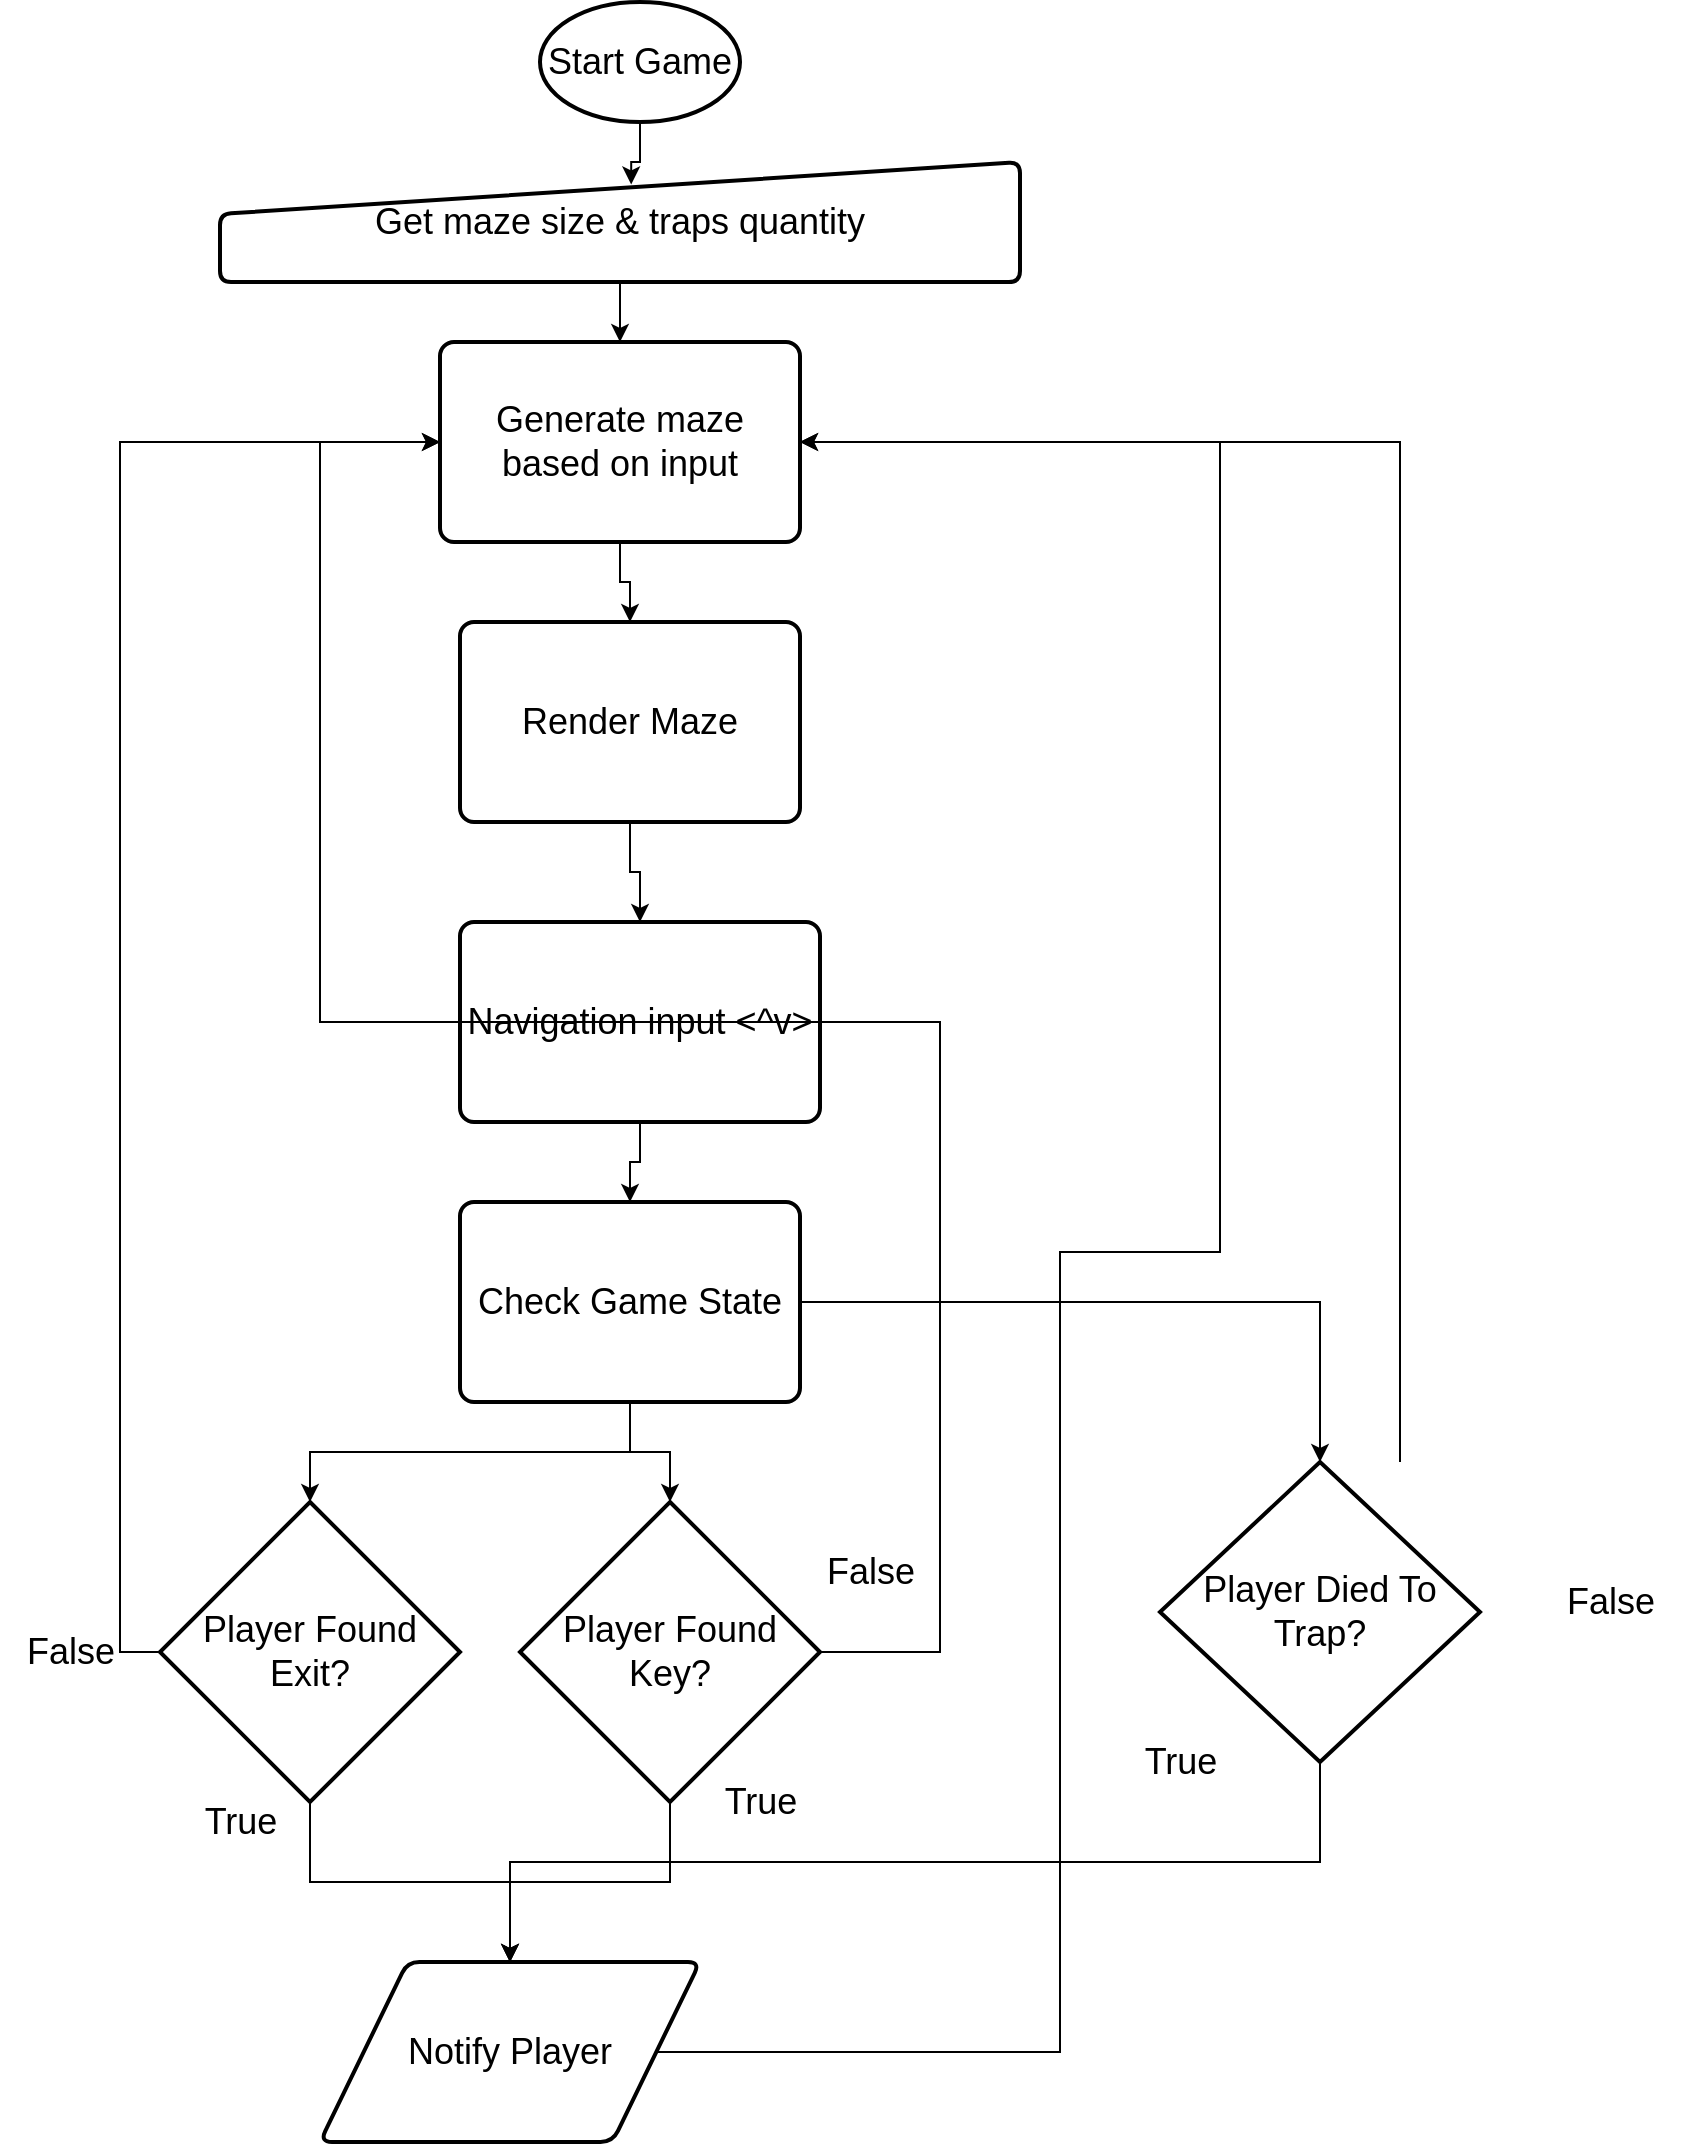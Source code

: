 <mxfile version="24.8.3">
  <diagram name="Page-1" id="-RTBHc4PQP8Oy-unTQjL">
    <mxGraphModel dx="1259" dy="1133" grid="1" gridSize="10" guides="1" tooltips="1" connect="1" arrows="1" fold="1" page="1" pageScale="1" pageWidth="827" pageHeight="1169" math="0" shadow="0">
      <root>
        <mxCell id="0" />
        <mxCell id="1" parent="0" />
        <mxCell id="eaV0kb-oczGV2xedP1AH-1" value="&lt;font style=&quot;font-size: 18px;&quot;&gt;Start Game&lt;/font&gt;" style="strokeWidth=2;html=1;shape=mxgraph.flowchart.start_1;whiteSpace=wrap;" vertex="1" parent="1">
          <mxGeometry x="280" y="50" width="100" height="60" as="geometry" />
        </mxCell>
        <mxCell id="eaV0kb-oczGV2xedP1AH-8" style="edgeStyle=orthogonalEdgeStyle;rounded=0;orthogonalLoop=1;jettySize=auto;html=1;" edge="1" parent="1" source="eaV0kb-oczGV2xedP1AH-2" target="eaV0kb-oczGV2xedP1AH-5">
          <mxGeometry relative="1" as="geometry" />
        </mxCell>
        <mxCell id="eaV0kb-oczGV2xedP1AH-2" value="&lt;span style=&quot;font-size: 18px;&quot;&gt;Get maze size &amp;amp; traps quantity&lt;/span&gt;" style="html=1;strokeWidth=2;shape=manualInput;whiteSpace=wrap;rounded=1;size=26;arcSize=11;" vertex="1" parent="1">
          <mxGeometry x="120" y="130" width="400" height="60" as="geometry" />
        </mxCell>
        <mxCell id="eaV0kb-oczGV2xedP1AH-4" style="edgeStyle=orthogonalEdgeStyle;rounded=0;orthogonalLoop=1;jettySize=auto;html=1;entryX=0.514;entryY=0.187;entryDx=0;entryDy=0;entryPerimeter=0;" edge="1" parent="1" source="eaV0kb-oczGV2xedP1AH-1" target="eaV0kb-oczGV2xedP1AH-2">
          <mxGeometry relative="1" as="geometry" />
        </mxCell>
        <mxCell id="eaV0kb-oczGV2xedP1AH-11" style="edgeStyle=orthogonalEdgeStyle;rounded=0;orthogonalLoop=1;jettySize=auto;html=1;" edge="1" parent="1" source="eaV0kb-oczGV2xedP1AH-5" target="eaV0kb-oczGV2xedP1AH-17">
          <mxGeometry relative="1" as="geometry" />
        </mxCell>
        <mxCell id="eaV0kb-oczGV2xedP1AH-5" value="&lt;font style=&quot;font-size: 18px;&quot;&gt;Generate maze based on input&lt;/font&gt;" style="rounded=1;whiteSpace=wrap;html=1;absoluteArcSize=1;arcSize=14;strokeWidth=2;" vertex="1" parent="1">
          <mxGeometry x="230" y="220" width="180" height="100" as="geometry" />
        </mxCell>
        <mxCell id="eaV0kb-oczGV2xedP1AH-13" style="edgeStyle=orthogonalEdgeStyle;rounded=0;orthogonalLoop=1;jettySize=auto;html=1;" edge="1" parent="1" source="eaV0kb-oczGV2xedP1AH-10" target="eaV0kb-oczGV2xedP1AH-12">
          <mxGeometry relative="1" as="geometry" />
        </mxCell>
        <mxCell id="eaV0kb-oczGV2xedP1AH-10" value="&lt;font style=&quot;font-size: 18px;&quot;&gt;Navigation input &amp;lt;^v&amp;gt;&lt;/font&gt;" style="rounded=1;whiteSpace=wrap;html=1;absoluteArcSize=1;arcSize=14;strokeWidth=2;" vertex="1" parent="1">
          <mxGeometry x="240" y="510" width="180" height="100" as="geometry" />
        </mxCell>
        <mxCell id="eaV0kb-oczGV2xedP1AH-19" style="edgeStyle=orthogonalEdgeStyle;rounded=0;orthogonalLoop=1;jettySize=auto;html=1;" edge="1" parent="1" source="eaV0kb-oczGV2xedP1AH-12" target="eaV0kb-oczGV2xedP1AH-15">
          <mxGeometry relative="1" as="geometry" />
        </mxCell>
        <mxCell id="eaV0kb-oczGV2xedP1AH-20" style="edgeStyle=orthogonalEdgeStyle;rounded=0;orthogonalLoop=1;jettySize=auto;html=1;" edge="1" parent="1" source="eaV0kb-oczGV2xedP1AH-12" target="eaV0kb-oczGV2xedP1AH-14">
          <mxGeometry relative="1" as="geometry" />
        </mxCell>
        <mxCell id="eaV0kb-oczGV2xedP1AH-21" style="edgeStyle=orthogonalEdgeStyle;rounded=0;orthogonalLoop=1;jettySize=auto;html=1;" edge="1" parent="1" source="eaV0kb-oczGV2xedP1AH-12" target="eaV0kb-oczGV2xedP1AH-16">
          <mxGeometry relative="1" as="geometry" />
        </mxCell>
        <mxCell id="eaV0kb-oczGV2xedP1AH-12" value="&lt;font style=&quot;font-size: 18px;&quot;&gt;Check Game State&lt;/font&gt;" style="rounded=1;whiteSpace=wrap;html=1;absoluteArcSize=1;arcSize=14;strokeWidth=2;" vertex="1" parent="1">
          <mxGeometry x="240" y="650" width="170" height="100" as="geometry" />
        </mxCell>
        <mxCell id="eaV0kb-oczGV2xedP1AH-32" style="edgeStyle=orthogonalEdgeStyle;rounded=0;orthogonalLoop=1;jettySize=auto;html=1;exitX=0.5;exitY=1;exitDx=0;exitDy=0;exitPerimeter=0;" edge="1" parent="1" source="eaV0kb-oczGV2xedP1AH-14" target="eaV0kb-oczGV2xedP1AH-30">
          <mxGeometry relative="1" as="geometry" />
        </mxCell>
        <mxCell id="eaV0kb-oczGV2xedP1AH-36" style="edgeStyle=orthogonalEdgeStyle;rounded=0;orthogonalLoop=1;jettySize=auto;html=1;entryX=0;entryY=0.5;entryDx=0;entryDy=0;" edge="1" parent="1" source="eaV0kb-oczGV2xedP1AH-14" target="eaV0kb-oczGV2xedP1AH-5">
          <mxGeometry relative="1" as="geometry">
            <Array as="points">
              <mxPoint x="480" y="875" />
              <mxPoint x="480" y="560" />
              <mxPoint x="170" y="560" />
              <mxPoint x="170" y="270" />
            </Array>
          </mxGeometry>
        </mxCell>
        <mxCell id="eaV0kb-oczGV2xedP1AH-14" value="&lt;font style=&quot;font-size: 18px;&quot;&gt;Player Found Key?&lt;/font&gt;" style="strokeWidth=2;html=1;shape=mxgraph.flowchart.decision;whiteSpace=wrap;" vertex="1" parent="1">
          <mxGeometry x="270" y="800" width="150" height="150" as="geometry" />
        </mxCell>
        <mxCell id="eaV0kb-oczGV2xedP1AH-31" style="edgeStyle=orthogonalEdgeStyle;rounded=0;orthogonalLoop=1;jettySize=auto;html=1;exitX=0.5;exitY=1;exitDx=0;exitDy=0;exitPerimeter=0;" edge="1" parent="1" source="eaV0kb-oczGV2xedP1AH-15" target="eaV0kb-oczGV2xedP1AH-30">
          <mxGeometry relative="1" as="geometry" />
        </mxCell>
        <mxCell id="eaV0kb-oczGV2xedP1AH-35" style="edgeStyle=orthogonalEdgeStyle;rounded=0;orthogonalLoop=1;jettySize=auto;html=1;exitX=0;exitY=0.5;exitDx=0;exitDy=0;exitPerimeter=0;entryX=0;entryY=0.5;entryDx=0;entryDy=0;" edge="1" parent="1" source="eaV0kb-oczGV2xedP1AH-15" target="eaV0kb-oczGV2xedP1AH-5">
          <mxGeometry relative="1" as="geometry" />
        </mxCell>
        <mxCell id="eaV0kb-oczGV2xedP1AH-15" value="&lt;font style=&quot;font-size: 18px;&quot;&gt;Player Found Exit?&lt;/font&gt;" style="strokeWidth=2;html=1;shape=mxgraph.flowchart.decision;whiteSpace=wrap;" vertex="1" parent="1">
          <mxGeometry x="90" y="800" width="150" height="150" as="geometry" />
        </mxCell>
        <mxCell id="eaV0kb-oczGV2xedP1AH-33" style="edgeStyle=orthogonalEdgeStyle;rounded=0;orthogonalLoop=1;jettySize=auto;html=1;exitX=0.5;exitY=1;exitDx=0;exitDy=0;exitPerimeter=0;" edge="1" parent="1" source="eaV0kb-oczGV2xedP1AH-16" target="eaV0kb-oczGV2xedP1AH-30">
          <mxGeometry relative="1" as="geometry" />
        </mxCell>
        <mxCell id="eaV0kb-oczGV2xedP1AH-37" style="edgeStyle=orthogonalEdgeStyle;rounded=0;orthogonalLoop=1;jettySize=auto;html=1;entryX=1;entryY=0.5;entryDx=0;entryDy=0;" edge="1" parent="1" source="eaV0kb-oczGV2xedP1AH-16" target="eaV0kb-oczGV2xedP1AH-5">
          <mxGeometry relative="1" as="geometry">
            <Array as="points">
              <mxPoint x="710" y="270" />
            </Array>
          </mxGeometry>
        </mxCell>
        <mxCell id="eaV0kb-oczGV2xedP1AH-16" value="&lt;font style=&quot;font-size: 18px;&quot;&gt;Player Died To Trap?&lt;/font&gt;" style="strokeWidth=2;html=1;shape=mxgraph.flowchart.decision;whiteSpace=wrap;" vertex="1" parent="1">
          <mxGeometry x="590" y="780" width="160" height="150" as="geometry" />
        </mxCell>
        <mxCell id="eaV0kb-oczGV2xedP1AH-18" style="edgeStyle=orthogonalEdgeStyle;rounded=0;orthogonalLoop=1;jettySize=auto;html=1;" edge="1" parent="1" source="eaV0kb-oczGV2xedP1AH-17" target="eaV0kb-oczGV2xedP1AH-10">
          <mxGeometry relative="1" as="geometry" />
        </mxCell>
        <mxCell id="eaV0kb-oczGV2xedP1AH-17" value="&lt;font style=&quot;font-size: 18px;&quot;&gt;Render Maze&lt;/font&gt;" style="rounded=1;whiteSpace=wrap;html=1;absoluteArcSize=1;arcSize=14;strokeWidth=2;" vertex="1" parent="1">
          <mxGeometry x="240" y="360" width="170" height="100" as="geometry" />
        </mxCell>
        <mxCell id="eaV0kb-oczGV2xedP1AH-23" value="&lt;span style=&quot;font-size: 18px;&quot;&gt;True&lt;/span&gt;" style="text;html=1;align=center;verticalAlign=middle;resizable=0;points=[];autosize=1;strokeColor=none;fillColor=none;" vertex="1" parent="1">
          <mxGeometry x="100" y="940" width="60" height="40" as="geometry" />
        </mxCell>
        <mxCell id="eaV0kb-oczGV2xedP1AH-24" value="&lt;span style=&quot;font-size: 18px;&quot;&gt;True&lt;/span&gt;" style="text;html=1;align=center;verticalAlign=middle;resizable=0;points=[];autosize=1;strokeColor=none;fillColor=none;" vertex="1" parent="1">
          <mxGeometry x="360" y="930" width="60" height="40" as="geometry" />
        </mxCell>
        <mxCell id="eaV0kb-oczGV2xedP1AH-25" value="&lt;span style=&quot;font-size: 18px;&quot;&gt;True&lt;/span&gt;" style="text;html=1;align=center;verticalAlign=middle;resizable=0;points=[];autosize=1;strokeColor=none;fillColor=none;" vertex="1" parent="1">
          <mxGeometry x="570" y="910" width="60" height="40" as="geometry" />
        </mxCell>
        <mxCell id="eaV0kb-oczGV2xedP1AH-26" value="&lt;span style=&quot;font-size: 18px;&quot;&gt;False&lt;/span&gt;" style="text;html=1;align=center;verticalAlign=middle;resizable=0;points=[];autosize=1;strokeColor=none;fillColor=none;" vertex="1" parent="1">
          <mxGeometry x="410" y="815" width="70" height="40" as="geometry" />
        </mxCell>
        <mxCell id="eaV0kb-oczGV2xedP1AH-28" value="&lt;span style=&quot;font-size: 18px;&quot;&gt;False&lt;/span&gt;" style="text;html=1;align=center;verticalAlign=middle;resizable=0;points=[];autosize=1;strokeColor=none;fillColor=none;" vertex="1" parent="1">
          <mxGeometry x="780" y="830" width="70" height="40" as="geometry" />
        </mxCell>
        <mxCell id="eaV0kb-oczGV2xedP1AH-29" value="&lt;span style=&quot;font-size: 18px;&quot;&gt;False&lt;/span&gt;" style="text;html=1;align=center;verticalAlign=middle;resizable=0;points=[];autosize=1;strokeColor=none;fillColor=none;" vertex="1" parent="1">
          <mxGeometry x="10" y="855" width="70" height="40" as="geometry" />
        </mxCell>
        <mxCell id="eaV0kb-oczGV2xedP1AH-34" style="edgeStyle=orthogonalEdgeStyle;rounded=0;orthogonalLoop=1;jettySize=auto;html=1;entryX=1;entryY=0.5;entryDx=0;entryDy=0;" edge="1" parent="1" source="eaV0kb-oczGV2xedP1AH-30" target="eaV0kb-oczGV2xedP1AH-5">
          <mxGeometry relative="1" as="geometry">
            <Array as="points">
              <mxPoint x="540" y="1075" />
              <mxPoint x="540" y="675" />
              <mxPoint x="620" y="675" />
              <mxPoint x="620" y="270" />
            </Array>
          </mxGeometry>
        </mxCell>
        <mxCell id="eaV0kb-oczGV2xedP1AH-30" value="&lt;font style=&quot;font-size: 18px;&quot;&gt;Notify Player&lt;/font&gt;" style="shape=parallelogram;html=1;strokeWidth=2;perimeter=parallelogramPerimeter;whiteSpace=wrap;rounded=1;arcSize=12;size=0.23;" vertex="1" parent="1">
          <mxGeometry x="170" y="1030" width="190" height="90" as="geometry" />
        </mxCell>
      </root>
    </mxGraphModel>
  </diagram>
</mxfile>
